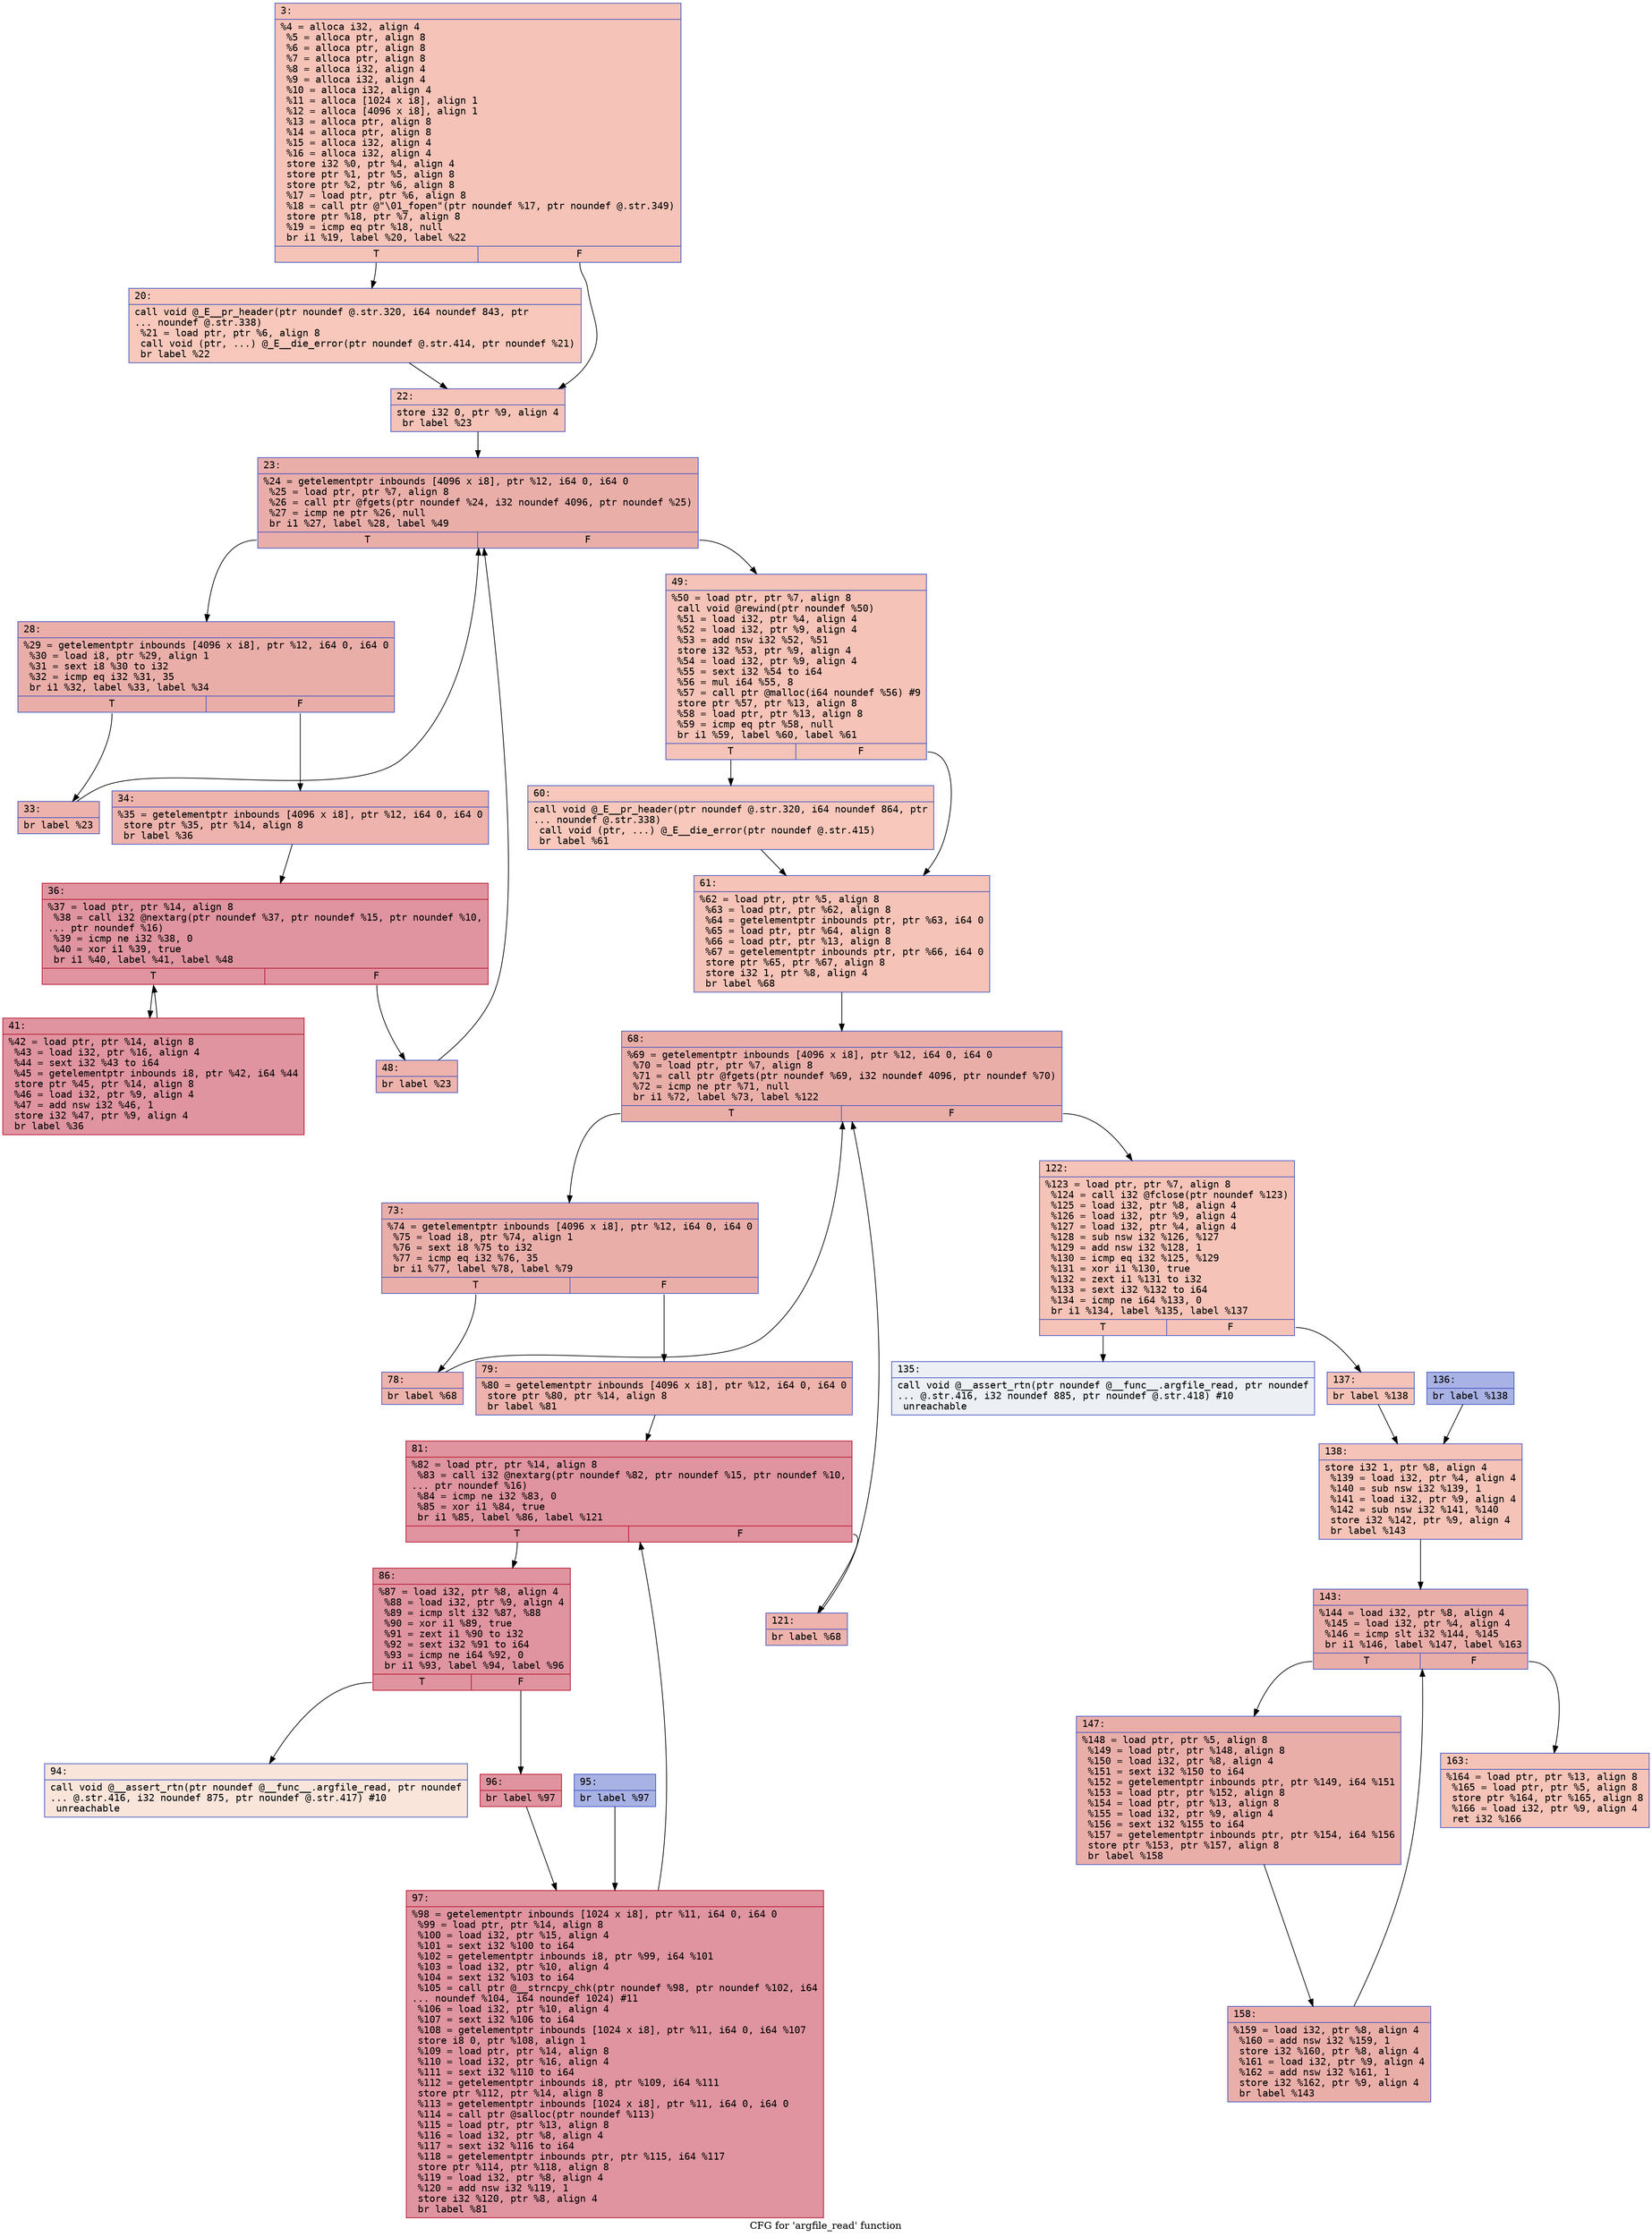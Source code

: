 digraph "CFG for 'argfile_read' function" {
	label="CFG for 'argfile_read' function";

	Node0x6000031e4230 [shape=record,color="#3d50c3ff", style=filled, fillcolor="#e8765c70" fontname="Courier",label="{3:\l|  %4 = alloca i32, align 4\l  %5 = alloca ptr, align 8\l  %6 = alloca ptr, align 8\l  %7 = alloca ptr, align 8\l  %8 = alloca i32, align 4\l  %9 = alloca i32, align 4\l  %10 = alloca i32, align 4\l  %11 = alloca [1024 x i8], align 1\l  %12 = alloca [4096 x i8], align 1\l  %13 = alloca ptr, align 8\l  %14 = alloca ptr, align 8\l  %15 = alloca i32, align 4\l  %16 = alloca i32, align 4\l  store i32 %0, ptr %4, align 4\l  store ptr %1, ptr %5, align 8\l  store ptr %2, ptr %6, align 8\l  %17 = load ptr, ptr %6, align 8\l  %18 = call ptr @\"\\01_fopen\"(ptr noundef %17, ptr noundef @.str.349)\l  store ptr %18, ptr %7, align 8\l  %19 = icmp eq ptr %18, null\l  br i1 %19, label %20, label %22\l|{<s0>T|<s1>F}}"];
	Node0x6000031e4230:s0 -> Node0x6000031e4280[tooltip="3 -> 20\nProbability 37.50%" ];
	Node0x6000031e4230:s1 -> Node0x6000031e42d0[tooltip="3 -> 22\nProbability 62.50%" ];
	Node0x6000031e4280 [shape=record,color="#3d50c3ff", style=filled, fillcolor="#ed836670" fontname="Courier",label="{20:\l|  call void @_E__pr_header(ptr noundef @.str.320, i64 noundef 843, ptr\l... noundef @.str.338)\l  %21 = load ptr, ptr %6, align 8\l  call void (ptr, ...) @_E__die_error(ptr noundef @.str.414, ptr noundef %21)\l  br label %22\l}"];
	Node0x6000031e4280 -> Node0x6000031e42d0[tooltip="20 -> 22\nProbability 100.00%" ];
	Node0x6000031e42d0 [shape=record,color="#3d50c3ff", style=filled, fillcolor="#e8765c70" fontname="Courier",label="{22:\l|  store i32 0, ptr %9, align 4\l  br label %23\l}"];
	Node0x6000031e42d0 -> Node0x6000031e4320[tooltip="22 -> 23\nProbability 100.00%" ];
	Node0x6000031e4320 [shape=record,color="#3d50c3ff", style=filled, fillcolor="#d0473d70" fontname="Courier",label="{23:\l|  %24 = getelementptr inbounds [4096 x i8], ptr %12, i64 0, i64 0\l  %25 = load ptr, ptr %7, align 8\l  %26 = call ptr @fgets(ptr noundef %24, i32 noundef 4096, ptr noundef %25)\l  %27 = icmp ne ptr %26, null\l  br i1 %27, label %28, label %49\l|{<s0>T|<s1>F}}"];
	Node0x6000031e4320:s0 -> Node0x6000031e4370[tooltip="23 -> 28\nProbability 96.88%" ];
	Node0x6000031e4320:s1 -> Node0x6000031e4550[tooltip="23 -> 49\nProbability 3.12%" ];
	Node0x6000031e4370 [shape=record,color="#3d50c3ff", style=filled, fillcolor="#d0473d70" fontname="Courier",label="{28:\l|  %29 = getelementptr inbounds [4096 x i8], ptr %12, i64 0, i64 0\l  %30 = load i8, ptr %29, align 1\l  %31 = sext i8 %30 to i32\l  %32 = icmp eq i32 %31, 35\l  br i1 %32, label %33, label %34\l|{<s0>T|<s1>F}}"];
	Node0x6000031e4370:s0 -> Node0x6000031e43c0[tooltip="28 -> 33\nProbability 50.00%" ];
	Node0x6000031e4370:s1 -> Node0x6000031e4410[tooltip="28 -> 34\nProbability 50.00%" ];
	Node0x6000031e43c0 [shape=record,color="#3d50c3ff", style=filled, fillcolor="#d6524470" fontname="Courier",label="{33:\l|  br label %23\l}"];
	Node0x6000031e43c0 -> Node0x6000031e4320[tooltip="33 -> 23\nProbability 100.00%" ];
	Node0x6000031e4410 [shape=record,color="#3d50c3ff", style=filled, fillcolor="#d6524470" fontname="Courier",label="{34:\l|  %35 = getelementptr inbounds [4096 x i8], ptr %12, i64 0, i64 0\l  store ptr %35, ptr %14, align 8\l  br label %36\l}"];
	Node0x6000031e4410 -> Node0x6000031e4460[tooltip="34 -> 36\nProbability 100.00%" ];
	Node0x6000031e4460 [shape=record,color="#b70d28ff", style=filled, fillcolor="#b70d2870" fontname="Courier",label="{36:\l|  %37 = load ptr, ptr %14, align 8\l  %38 = call i32 @nextarg(ptr noundef %37, ptr noundef %15, ptr noundef %10,\l... ptr noundef %16)\l  %39 = icmp ne i32 %38, 0\l  %40 = xor i1 %39, true\l  br i1 %40, label %41, label %48\l|{<s0>T|<s1>F}}"];
	Node0x6000031e4460:s0 -> Node0x6000031e44b0[tooltip="36 -> 41\nProbability 96.88%" ];
	Node0x6000031e4460:s1 -> Node0x6000031e4500[tooltip="36 -> 48\nProbability 3.12%" ];
	Node0x6000031e44b0 [shape=record,color="#b70d28ff", style=filled, fillcolor="#b70d2870" fontname="Courier",label="{41:\l|  %42 = load ptr, ptr %14, align 8\l  %43 = load i32, ptr %16, align 4\l  %44 = sext i32 %43 to i64\l  %45 = getelementptr inbounds i8, ptr %42, i64 %44\l  store ptr %45, ptr %14, align 8\l  %46 = load i32, ptr %9, align 4\l  %47 = add nsw i32 %46, 1\l  store i32 %47, ptr %9, align 4\l  br label %36\l}"];
	Node0x6000031e44b0 -> Node0x6000031e4460[tooltip="41 -> 36\nProbability 100.00%" ];
	Node0x6000031e4500 [shape=record,color="#3d50c3ff", style=filled, fillcolor="#d6524470" fontname="Courier",label="{48:\l|  br label %23\l}"];
	Node0x6000031e4500 -> Node0x6000031e4320[tooltip="48 -> 23\nProbability 100.00%" ];
	Node0x6000031e4550 [shape=record,color="#3d50c3ff", style=filled, fillcolor="#e8765c70" fontname="Courier",label="{49:\l|  %50 = load ptr, ptr %7, align 8\l  call void @rewind(ptr noundef %50)\l  %51 = load i32, ptr %4, align 4\l  %52 = load i32, ptr %9, align 4\l  %53 = add nsw i32 %52, %51\l  store i32 %53, ptr %9, align 4\l  %54 = load i32, ptr %9, align 4\l  %55 = sext i32 %54 to i64\l  %56 = mul i64 %55, 8\l  %57 = call ptr @malloc(i64 noundef %56) #9\l  store ptr %57, ptr %13, align 8\l  %58 = load ptr, ptr %13, align 8\l  %59 = icmp eq ptr %58, null\l  br i1 %59, label %60, label %61\l|{<s0>T|<s1>F}}"];
	Node0x6000031e4550:s0 -> Node0x6000031e45a0[tooltip="49 -> 60\nProbability 37.50%" ];
	Node0x6000031e4550:s1 -> Node0x6000031e45f0[tooltip="49 -> 61\nProbability 62.50%" ];
	Node0x6000031e45a0 [shape=record,color="#3d50c3ff", style=filled, fillcolor="#ed836670" fontname="Courier",label="{60:\l|  call void @_E__pr_header(ptr noundef @.str.320, i64 noundef 864, ptr\l... noundef @.str.338)\l  call void (ptr, ...) @_E__die_error(ptr noundef @.str.415)\l  br label %61\l}"];
	Node0x6000031e45a0 -> Node0x6000031e45f0[tooltip="60 -> 61\nProbability 100.00%" ];
	Node0x6000031e45f0 [shape=record,color="#3d50c3ff", style=filled, fillcolor="#e8765c70" fontname="Courier",label="{61:\l|  %62 = load ptr, ptr %5, align 8\l  %63 = load ptr, ptr %62, align 8\l  %64 = getelementptr inbounds ptr, ptr %63, i64 0\l  %65 = load ptr, ptr %64, align 8\l  %66 = load ptr, ptr %13, align 8\l  %67 = getelementptr inbounds ptr, ptr %66, i64 0\l  store ptr %65, ptr %67, align 8\l  store i32 1, ptr %8, align 4\l  br label %68\l}"];
	Node0x6000031e45f0 -> Node0x6000031e4640[tooltip="61 -> 68\nProbability 100.00%" ];
	Node0x6000031e4640 [shape=record,color="#3d50c3ff", style=filled, fillcolor="#d0473d70" fontname="Courier",label="{68:\l|  %69 = getelementptr inbounds [4096 x i8], ptr %12, i64 0, i64 0\l  %70 = load ptr, ptr %7, align 8\l  %71 = call ptr @fgets(ptr noundef %69, i32 noundef 4096, ptr noundef %70)\l  %72 = icmp ne ptr %71, null\l  br i1 %72, label %73, label %122\l|{<s0>T|<s1>F}}"];
	Node0x6000031e4640:s0 -> Node0x6000031e4690[tooltip="68 -> 73\nProbability 96.88%" ];
	Node0x6000031e4640:s1 -> Node0x6000031e49b0[tooltip="68 -> 122\nProbability 3.12%" ];
	Node0x6000031e4690 [shape=record,color="#3d50c3ff", style=filled, fillcolor="#d0473d70" fontname="Courier",label="{73:\l|  %74 = getelementptr inbounds [4096 x i8], ptr %12, i64 0, i64 0\l  %75 = load i8, ptr %74, align 1\l  %76 = sext i8 %75 to i32\l  %77 = icmp eq i32 %76, 35\l  br i1 %77, label %78, label %79\l|{<s0>T|<s1>F}}"];
	Node0x6000031e4690:s0 -> Node0x6000031e46e0[tooltip="73 -> 78\nProbability 50.00%" ];
	Node0x6000031e4690:s1 -> Node0x6000031e4730[tooltip="73 -> 79\nProbability 50.00%" ];
	Node0x6000031e46e0 [shape=record,color="#3d50c3ff", style=filled, fillcolor="#d6524470" fontname="Courier",label="{78:\l|  br label %68\l}"];
	Node0x6000031e46e0 -> Node0x6000031e4640[tooltip="78 -> 68\nProbability 100.00%" ];
	Node0x6000031e4730 [shape=record,color="#3d50c3ff", style=filled, fillcolor="#d6524470" fontname="Courier",label="{79:\l|  %80 = getelementptr inbounds [4096 x i8], ptr %12, i64 0, i64 0\l  store ptr %80, ptr %14, align 8\l  br label %81\l}"];
	Node0x6000031e4730 -> Node0x6000031e4780[tooltip="79 -> 81\nProbability 100.00%" ];
	Node0x6000031e4780 [shape=record,color="#b70d28ff", style=filled, fillcolor="#b70d2870" fontname="Courier",label="{81:\l|  %82 = load ptr, ptr %14, align 8\l  %83 = call i32 @nextarg(ptr noundef %82, ptr noundef %15, ptr noundef %10,\l... ptr noundef %16)\l  %84 = icmp ne i32 %83, 0\l  %85 = xor i1 %84, true\l  br i1 %85, label %86, label %121\l|{<s0>T|<s1>F}}"];
	Node0x6000031e4780:s0 -> Node0x6000031e47d0[tooltip="81 -> 86\nProbability 96.88%" ];
	Node0x6000031e4780:s1 -> Node0x6000031e4960[tooltip="81 -> 121\nProbability 3.12%" ];
	Node0x6000031e47d0 [shape=record,color="#b70d28ff", style=filled, fillcolor="#b70d2870" fontname="Courier",label="{86:\l|  %87 = load i32, ptr %8, align 4\l  %88 = load i32, ptr %9, align 4\l  %89 = icmp slt i32 %87, %88\l  %90 = xor i1 %89, true\l  %91 = zext i1 %90 to i32\l  %92 = sext i32 %91 to i64\l  %93 = icmp ne i64 %92, 0\l  br i1 %93, label %94, label %96\l|{<s0>T|<s1>F}}"];
	Node0x6000031e47d0:s0 -> Node0x6000031e4820[tooltip="86 -> 94\nProbability 0.00%" ];
	Node0x6000031e47d0:s1 -> Node0x6000031e48c0[tooltip="86 -> 96\nProbability 100.00%" ];
	Node0x6000031e4820 [shape=record,color="#3d50c3ff", style=filled, fillcolor="#f4c5ad70" fontname="Courier",label="{94:\l|  call void @__assert_rtn(ptr noundef @__func__.argfile_read, ptr noundef\l... @.str.416, i32 noundef 875, ptr noundef @.str.417) #10\l  unreachable\l}"];
	Node0x6000031e4870 [shape=record,color="#3d50c3ff", style=filled, fillcolor="#3d50c370" fontname="Courier",label="{95:\l|  br label %97\l}"];
	Node0x6000031e4870 -> Node0x6000031e4910[tooltip="95 -> 97\nProbability 100.00%" ];
	Node0x6000031e48c0 [shape=record,color="#b70d28ff", style=filled, fillcolor="#b70d2870" fontname="Courier",label="{96:\l|  br label %97\l}"];
	Node0x6000031e48c0 -> Node0x6000031e4910[tooltip="96 -> 97\nProbability 100.00%" ];
	Node0x6000031e4910 [shape=record,color="#b70d28ff", style=filled, fillcolor="#b70d2870" fontname="Courier",label="{97:\l|  %98 = getelementptr inbounds [1024 x i8], ptr %11, i64 0, i64 0\l  %99 = load ptr, ptr %14, align 8\l  %100 = load i32, ptr %15, align 4\l  %101 = sext i32 %100 to i64\l  %102 = getelementptr inbounds i8, ptr %99, i64 %101\l  %103 = load i32, ptr %10, align 4\l  %104 = sext i32 %103 to i64\l  %105 = call ptr @__strncpy_chk(ptr noundef %98, ptr noundef %102, i64\l... noundef %104, i64 noundef 1024) #11\l  %106 = load i32, ptr %10, align 4\l  %107 = sext i32 %106 to i64\l  %108 = getelementptr inbounds [1024 x i8], ptr %11, i64 0, i64 %107\l  store i8 0, ptr %108, align 1\l  %109 = load ptr, ptr %14, align 8\l  %110 = load i32, ptr %16, align 4\l  %111 = sext i32 %110 to i64\l  %112 = getelementptr inbounds i8, ptr %109, i64 %111\l  store ptr %112, ptr %14, align 8\l  %113 = getelementptr inbounds [1024 x i8], ptr %11, i64 0, i64 0\l  %114 = call ptr @salloc(ptr noundef %113)\l  %115 = load ptr, ptr %13, align 8\l  %116 = load i32, ptr %8, align 4\l  %117 = sext i32 %116 to i64\l  %118 = getelementptr inbounds ptr, ptr %115, i64 %117\l  store ptr %114, ptr %118, align 8\l  %119 = load i32, ptr %8, align 4\l  %120 = add nsw i32 %119, 1\l  store i32 %120, ptr %8, align 4\l  br label %81\l}"];
	Node0x6000031e4910 -> Node0x6000031e4780[tooltip="97 -> 81\nProbability 100.00%" ];
	Node0x6000031e4960 [shape=record,color="#3d50c3ff", style=filled, fillcolor="#d6524470" fontname="Courier",label="{121:\l|  br label %68\l}"];
	Node0x6000031e4960 -> Node0x6000031e4640[tooltip="121 -> 68\nProbability 100.00%" ];
	Node0x6000031e49b0 [shape=record,color="#3d50c3ff", style=filled, fillcolor="#e8765c70" fontname="Courier",label="{122:\l|  %123 = load ptr, ptr %7, align 8\l  %124 = call i32 @fclose(ptr noundef %123)\l  %125 = load i32, ptr %8, align 4\l  %126 = load i32, ptr %9, align 4\l  %127 = load i32, ptr %4, align 4\l  %128 = sub nsw i32 %126, %127\l  %129 = add nsw i32 %128, 1\l  %130 = icmp eq i32 %125, %129\l  %131 = xor i1 %130, true\l  %132 = zext i1 %131 to i32\l  %133 = sext i32 %132 to i64\l  %134 = icmp ne i64 %133, 0\l  br i1 %134, label %135, label %137\l|{<s0>T|<s1>F}}"];
	Node0x6000031e49b0:s0 -> Node0x6000031e4a00[tooltip="122 -> 135\nProbability 0.00%" ];
	Node0x6000031e49b0:s1 -> Node0x6000031e4aa0[tooltip="122 -> 137\nProbability 100.00%" ];
	Node0x6000031e4a00 [shape=record,color="#3d50c3ff", style=filled, fillcolor="#d4dbe670" fontname="Courier",label="{135:\l|  call void @__assert_rtn(ptr noundef @__func__.argfile_read, ptr noundef\l... @.str.416, i32 noundef 885, ptr noundef @.str.418) #10\l  unreachable\l}"];
	Node0x6000031e4a50 [shape=record,color="#3d50c3ff", style=filled, fillcolor="#3d50c370" fontname="Courier",label="{136:\l|  br label %138\l}"];
	Node0x6000031e4a50 -> Node0x6000031e4af0[tooltip="136 -> 138\nProbability 100.00%" ];
	Node0x6000031e4aa0 [shape=record,color="#3d50c3ff", style=filled, fillcolor="#e8765c70" fontname="Courier",label="{137:\l|  br label %138\l}"];
	Node0x6000031e4aa0 -> Node0x6000031e4af0[tooltip="137 -> 138\nProbability 100.00%" ];
	Node0x6000031e4af0 [shape=record,color="#3d50c3ff", style=filled, fillcolor="#e8765c70" fontname="Courier",label="{138:\l|  store i32 1, ptr %8, align 4\l  %139 = load i32, ptr %4, align 4\l  %140 = sub nsw i32 %139, 1\l  %141 = load i32, ptr %9, align 4\l  %142 = sub nsw i32 %141, %140\l  store i32 %142, ptr %9, align 4\l  br label %143\l}"];
	Node0x6000031e4af0 -> Node0x6000031e4b40[tooltip="138 -> 143\nProbability 100.00%" ];
	Node0x6000031e4b40 [shape=record,color="#3d50c3ff", style=filled, fillcolor="#d0473d70" fontname="Courier",label="{143:\l|  %144 = load i32, ptr %8, align 4\l  %145 = load i32, ptr %4, align 4\l  %146 = icmp slt i32 %144, %145\l  br i1 %146, label %147, label %163\l|{<s0>T|<s1>F}}"];
	Node0x6000031e4b40:s0 -> Node0x6000031e4b90[tooltip="143 -> 147\nProbability 96.88%" ];
	Node0x6000031e4b40:s1 -> Node0x6000031e4c30[tooltip="143 -> 163\nProbability 3.12%" ];
	Node0x6000031e4b90 [shape=record,color="#3d50c3ff", style=filled, fillcolor="#d0473d70" fontname="Courier",label="{147:\l|  %148 = load ptr, ptr %5, align 8\l  %149 = load ptr, ptr %148, align 8\l  %150 = load i32, ptr %8, align 4\l  %151 = sext i32 %150 to i64\l  %152 = getelementptr inbounds ptr, ptr %149, i64 %151\l  %153 = load ptr, ptr %152, align 8\l  %154 = load ptr, ptr %13, align 8\l  %155 = load i32, ptr %9, align 4\l  %156 = sext i32 %155 to i64\l  %157 = getelementptr inbounds ptr, ptr %154, i64 %156\l  store ptr %153, ptr %157, align 8\l  br label %158\l}"];
	Node0x6000031e4b90 -> Node0x6000031e4be0[tooltip="147 -> 158\nProbability 100.00%" ];
	Node0x6000031e4be0 [shape=record,color="#3d50c3ff", style=filled, fillcolor="#d0473d70" fontname="Courier",label="{158:\l|  %159 = load i32, ptr %8, align 4\l  %160 = add nsw i32 %159, 1\l  store i32 %160, ptr %8, align 4\l  %161 = load i32, ptr %9, align 4\l  %162 = add nsw i32 %161, 1\l  store i32 %162, ptr %9, align 4\l  br label %143\l}"];
	Node0x6000031e4be0 -> Node0x6000031e4b40[tooltip="158 -> 143\nProbability 100.00%" ];
	Node0x6000031e4c30 [shape=record,color="#3d50c3ff", style=filled, fillcolor="#e8765c70" fontname="Courier",label="{163:\l|  %164 = load ptr, ptr %13, align 8\l  %165 = load ptr, ptr %5, align 8\l  store ptr %164, ptr %165, align 8\l  %166 = load i32, ptr %9, align 4\l  ret i32 %166\l}"];
}
